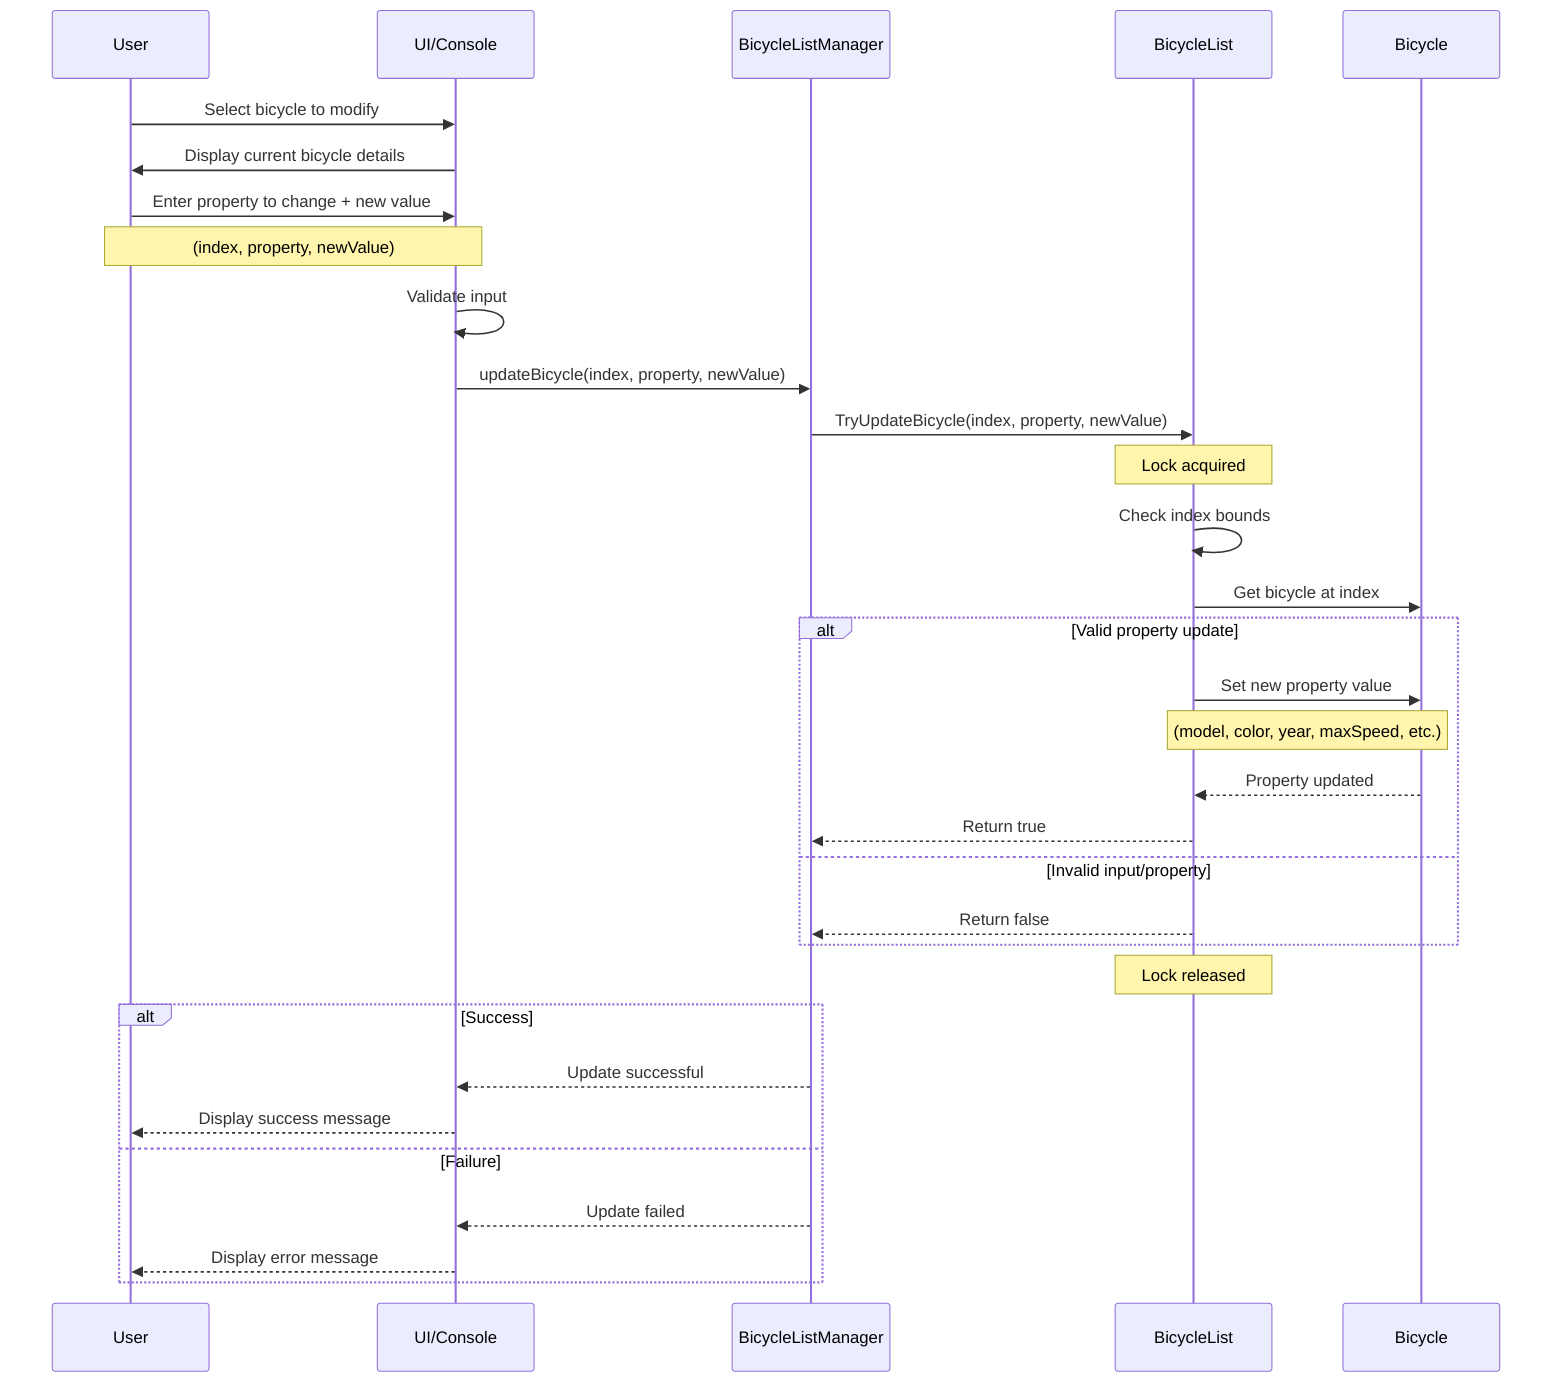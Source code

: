 sequenceDiagram
    participant User
    participant UI/Console
    participant BicycleListManager
    participant BicycleList
    participant Bicycle

    User->>UI/Console: Select bicycle to modify
    UI/Console->>User: Display current bicycle details
    User->>UI/Console: Enter property to change + new value
    Note over User,UI/Console: (index, property, newValue)

    UI/Console->>UI/Console: Validate input
    UI/Console->>BicycleListManager: updateBicycle(index, property, newValue)

    BicycleListManager->>BicycleList: TryUpdateBicycle(index, property, newValue)

    Note over BicycleList: Lock acquired
    BicycleList->>BicycleList: Check index bounds
    BicycleList->>Bicycle: Get bicycle at index

    alt Valid property update
        BicycleList->>Bicycle: Set new property value
        Note over BicycleList,Bicycle: (model, color, year, maxSpeed, etc.)
        Bicycle-->>BicycleList: Property updated
        BicycleList-->>BicycleListManager: Return true
    else Invalid input/property
        BicycleList-->>BicycleListManager: Return false
    end

    Note over BicycleList: Lock released

    alt Success
        BicycleListManager-->>UI/Console: Update successful
        UI/Console-->>User: Display success message
    else Failure
        BicycleListManager-->>UI/Console: Update failed
        UI/Console-->>User: Display error message
    end